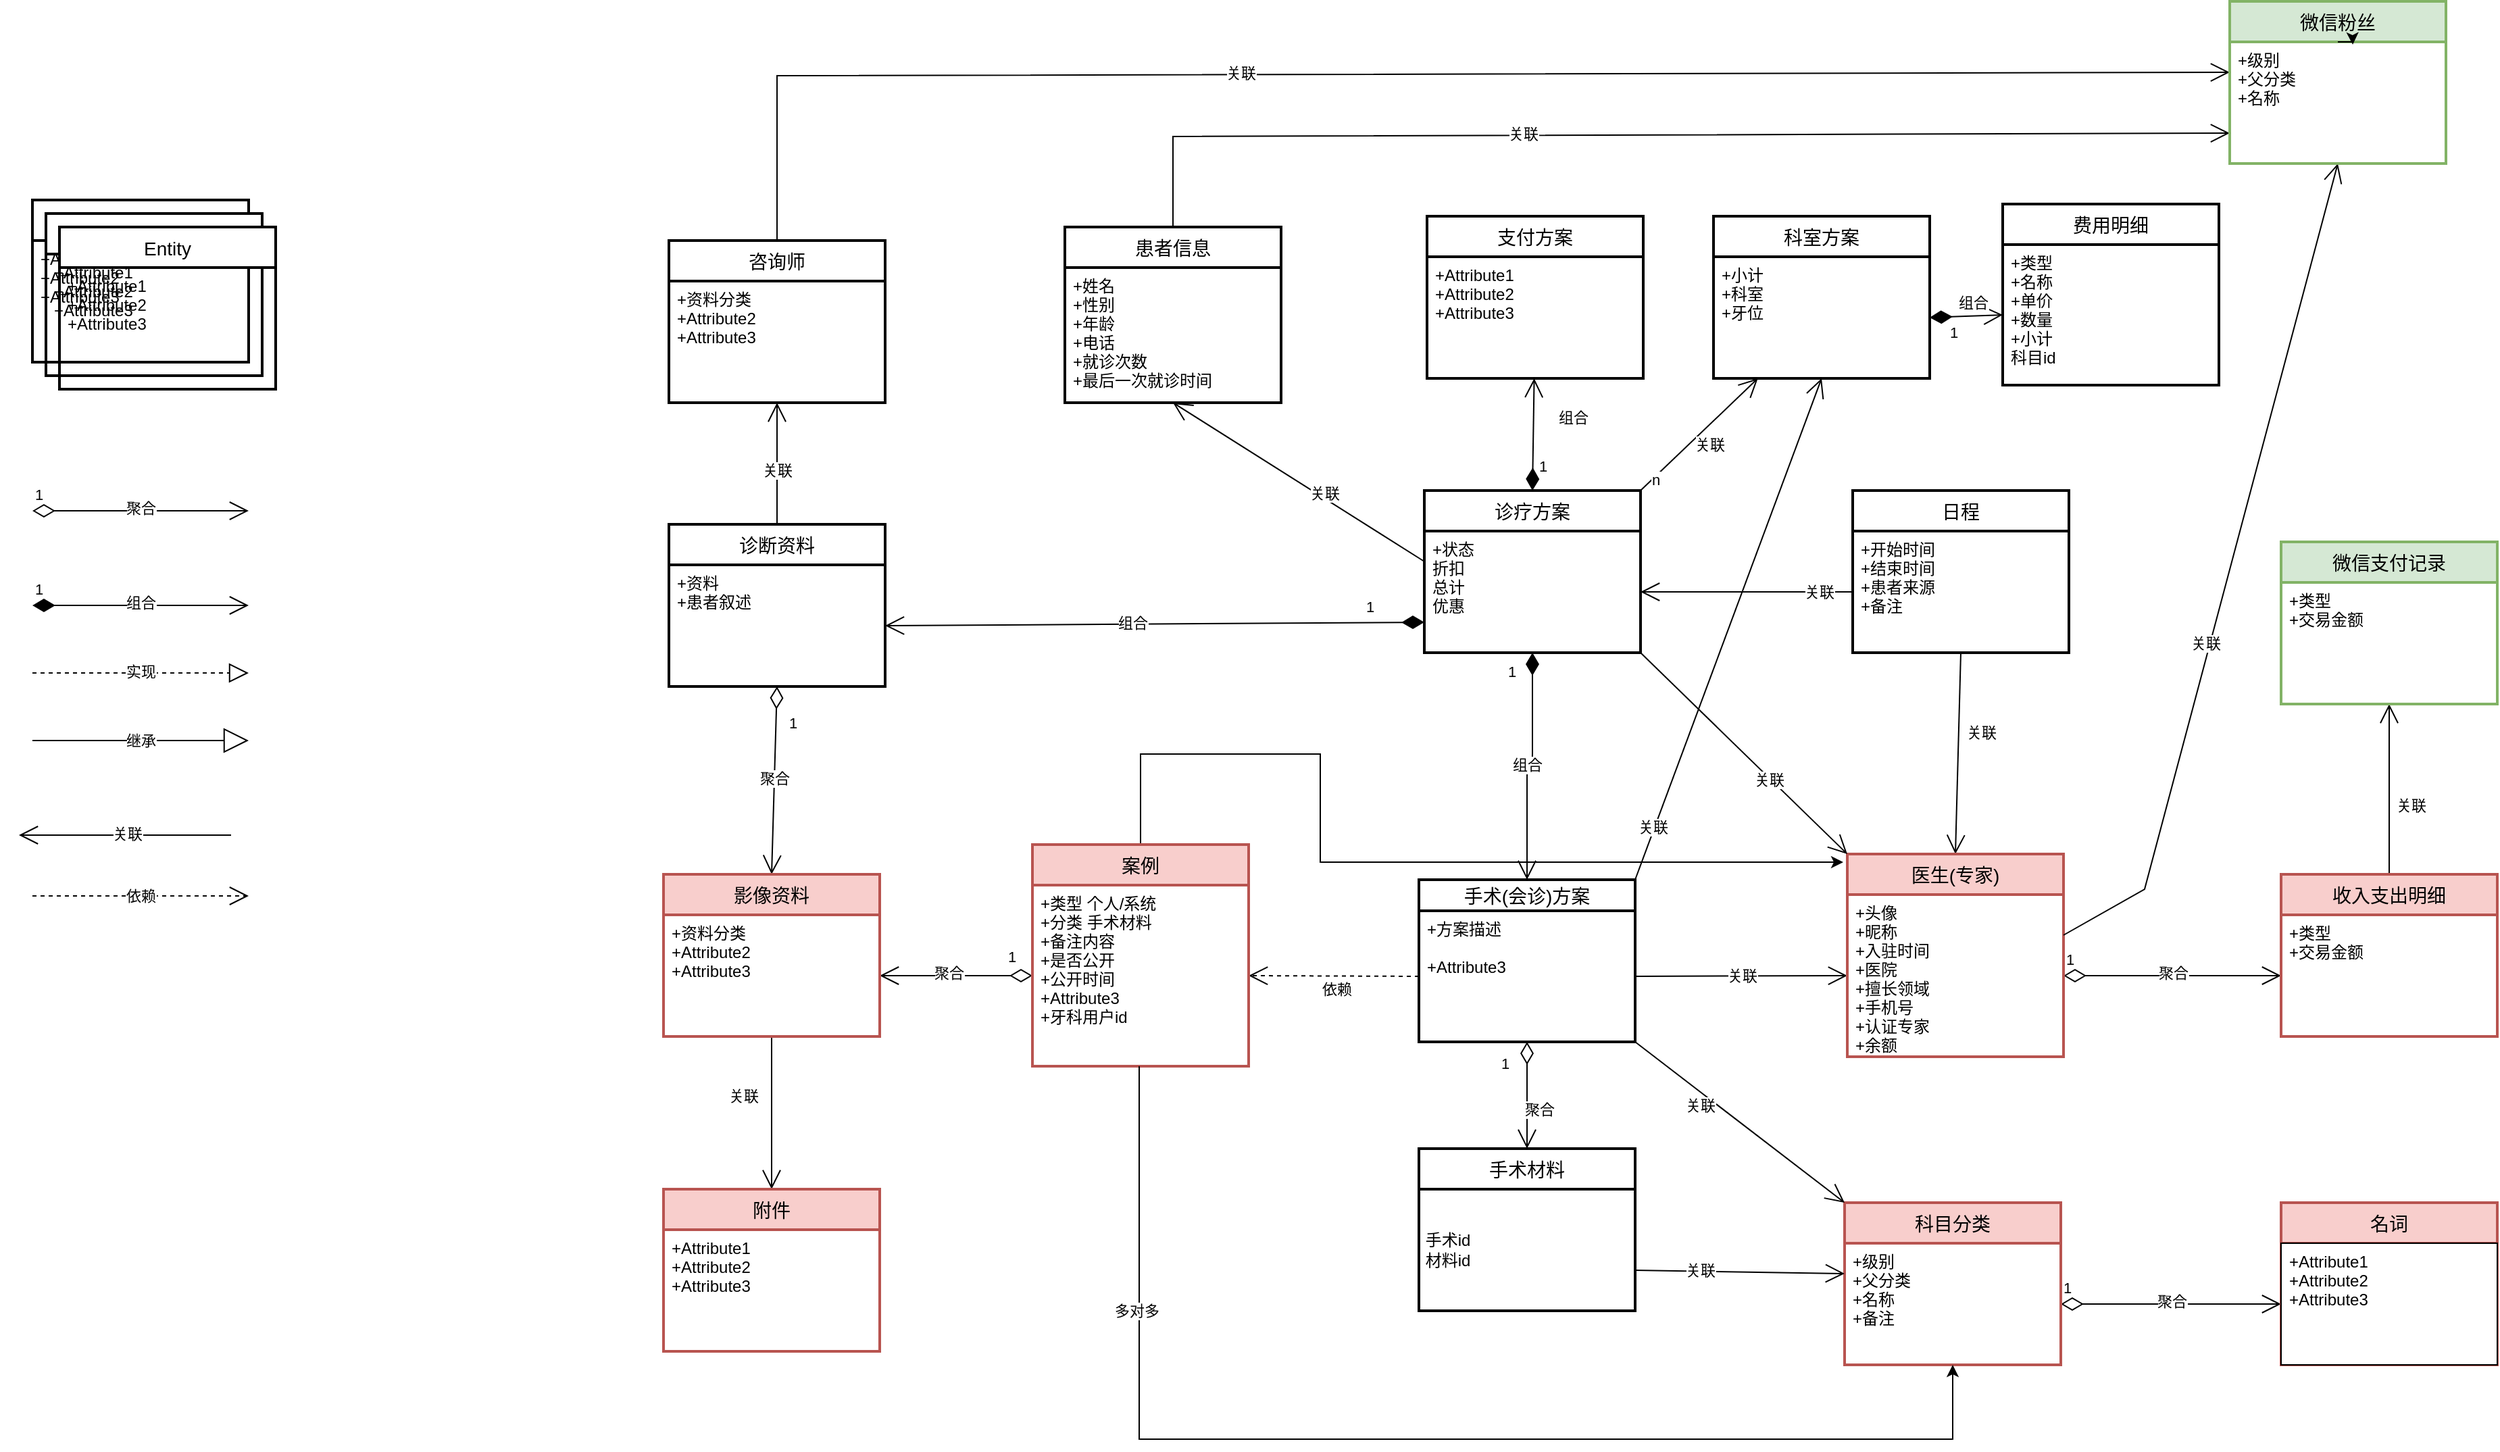 <mxfile version="14.0.3" type="github">
  <diagram id="3bogWYtIj_0FeeoEEC-V" name="第 1 页">
    <mxGraphModel dx="1381" dy="926" grid="0" gridSize="10" guides="1" tooltips="1" connect="1" arrows="1" fold="1" page="0" pageScale="1" pageWidth="827" pageHeight="1169" math="0" shadow="0">
      <root>
        <mxCell id="0" />
        <mxCell id="1" parent="0" />
        <mxCell id="5rDcIRv__oPbMBqTp8LO-1" value="Entity" style="swimlane;childLayout=stackLayout;horizontal=1;startSize=30;horizontalStack=0;rounded=0;fontSize=14;fontStyle=0;strokeWidth=2;resizeParent=0;resizeLast=1;shadow=0;dashed=0;align=center;" parent="1" vertex="1">
          <mxGeometry x="-320" y="70" width="160" height="120" as="geometry" />
        </mxCell>
        <mxCell id="5rDcIRv__oPbMBqTp8LO-2" value="+Attribute1&#xa;+Attribute2&#xa;+Attribute3" style="align=left;strokeColor=none;fillColor=none;spacingLeft=4;fontSize=12;verticalAlign=top;resizable=0;rotatable=0;part=1;" parent="5rDcIRv__oPbMBqTp8LO-1" vertex="1">
          <mxGeometry y="30" width="160" height="90" as="geometry" />
        </mxCell>
        <mxCell id="5rDcIRv__oPbMBqTp8LO-3" value="Entity" style="swimlane;childLayout=stackLayout;horizontal=1;startSize=30;horizontalStack=0;rounded=0;fontSize=14;fontStyle=0;strokeWidth=2;resizeParent=0;resizeLast=1;shadow=0;dashed=0;align=center;" parent="1" vertex="1">
          <mxGeometry x="-310" y="80" width="160" height="120" as="geometry" />
        </mxCell>
        <mxCell id="5rDcIRv__oPbMBqTp8LO-4" value="+Attribute1&#xa;+Attribute2&#xa;+Attribute3" style="align=left;strokeColor=none;fillColor=none;spacingLeft=4;fontSize=12;verticalAlign=top;resizable=0;rotatable=0;part=1;" parent="5rDcIRv__oPbMBqTp8LO-3" vertex="1">
          <mxGeometry y="30" width="160" height="90" as="geometry" />
        </mxCell>
        <mxCell id="5rDcIRv__oPbMBqTp8LO-5" value="Entity" style="swimlane;childLayout=stackLayout;horizontal=1;startSize=30;horizontalStack=0;rounded=0;fontSize=14;fontStyle=0;strokeWidth=2;resizeParent=0;resizeLast=1;shadow=0;dashed=0;align=center;" parent="1" vertex="1">
          <mxGeometry x="-300" y="90" width="160" height="120" as="geometry" />
        </mxCell>
        <mxCell id="5rDcIRv__oPbMBqTp8LO-6" value="+Attribute1&#xa;+Attribute2&#xa;+Attribute3" style="align=left;strokeColor=none;fillColor=none;spacingLeft=4;fontSize=12;verticalAlign=top;resizable=0;rotatable=0;part=1;" parent="5rDcIRv__oPbMBqTp8LO-5" vertex="1">
          <mxGeometry y="30" width="160" height="90" as="geometry" />
        </mxCell>
        <mxCell id="5rDcIRv__oPbMBqTp8LO-11" value="1" style="endArrow=open;html=1;endSize=12;startArrow=diamondThin;startSize=14;startFill=0;align=left;verticalAlign=bottom;" parent="1" edge="1">
          <mxGeometry x="-1" y="3" relative="1" as="geometry">
            <mxPoint x="-320" y="300" as="sourcePoint" />
            <mxPoint x="-160" y="300" as="targetPoint" />
          </mxGeometry>
        </mxCell>
        <mxCell id="5rDcIRv__oPbMBqTp8LO-18" value="聚合" style="edgeLabel;html=1;align=center;verticalAlign=middle;resizable=0;points=[];" parent="5rDcIRv__oPbMBqTp8LO-11" vertex="1" connectable="0">
          <mxGeometry x="0.275" y="-1" relative="1" as="geometry">
            <mxPoint x="-22" y="-3" as="offset" />
          </mxGeometry>
        </mxCell>
        <mxCell id="5rDcIRv__oPbMBqTp8LO-13" value="1" style="endArrow=open;html=1;endSize=12;startArrow=diamondThin;startSize=14;startFill=1;align=left;verticalAlign=bottom;" parent="1" edge="1">
          <mxGeometry x="-1" y="3" relative="1" as="geometry">
            <mxPoint x="-320" y="370" as="sourcePoint" />
            <mxPoint x="-160" y="370" as="targetPoint" />
          </mxGeometry>
        </mxCell>
        <mxCell id="5rDcIRv__oPbMBqTp8LO-19" value="组合" style="edgeLabel;html=1;align=center;verticalAlign=middle;resizable=0;points=[];" parent="5rDcIRv__oPbMBqTp8LO-13" vertex="1" connectable="0">
          <mxGeometry x="0.237" y="2" relative="1" as="geometry">
            <mxPoint x="-19" as="offset" />
          </mxGeometry>
        </mxCell>
        <mxCell id="5rDcIRv__oPbMBqTp8LO-14" value="" style="endArrow=block;dashed=1;endFill=0;endSize=12;html=1;" parent="1" edge="1">
          <mxGeometry width="160" relative="1" as="geometry">
            <mxPoint x="-320" y="420" as="sourcePoint" />
            <mxPoint x="-160" y="420" as="targetPoint" />
            <Array as="points">
              <mxPoint x="-240" y="420" />
            </Array>
          </mxGeometry>
        </mxCell>
        <mxCell id="5rDcIRv__oPbMBqTp8LO-20" value="实现" style="edgeLabel;html=1;align=center;verticalAlign=middle;resizable=0;points=[];" parent="5rDcIRv__oPbMBqTp8LO-14" vertex="1" connectable="0">
          <mxGeometry x="0.212" y="1" relative="1" as="geometry">
            <mxPoint x="-17" as="offset" />
          </mxGeometry>
        </mxCell>
        <mxCell id="5rDcIRv__oPbMBqTp8LO-15" value="继承" style="endArrow=block;endSize=16;endFill=0;html=1;" parent="1" edge="1">
          <mxGeometry width="160" relative="1" as="geometry">
            <mxPoint x="-320" y="470" as="sourcePoint" />
            <mxPoint x="-160" y="470" as="targetPoint" />
          </mxGeometry>
        </mxCell>
        <mxCell id="5rDcIRv__oPbMBqTp8LO-16" value="" style="endArrow=open;endFill=1;endSize=12;html=1;exitX=0;exitY=0.5;exitDx=0;exitDy=0;entryX=1;entryY=0.5;entryDx=0;entryDy=0;" parent="1" source="5rDcIRv__oPbMBqTp8LO-47" target="5rDcIRv__oPbMBqTp8LO-10" edge="1">
          <mxGeometry width="160" relative="1" as="geometry">
            <mxPoint x="-120" y="555" as="sourcePoint" />
            <mxPoint x="40" y="555" as="targetPoint" />
          </mxGeometry>
        </mxCell>
        <mxCell id="5rDcIRv__oPbMBqTp8LO-21" value="关联" style="edgeLabel;html=1;align=center;verticalAlign=middle;resizable=0;points=[];" parent="5rDcIRv__oPbMBqTp8LO-16" vertex="1" connectable="0">
          <mxGeometry x="-0.2" relative="1" as="geometry">
            <mxPoint x="38" as="offset" />
          </mxGeometry>
        </mxCell>
        <mxCell id="5rDcIRv__oPbMBqTp8LO-17" value="" style="endArrow=open;endFill=1;endSize=12;html=1;dashed=1;" parent="1" edge="1">
          <mxGeometry width="160" relative="1" as="geometry">
            <mxPoint x="-320" y="585" as="sourcePoint" />
            <mxPoint x="-160" y="585" as="targetPoint" />
          </mxGeometry>
        </mxCell>
        <mxCell id="5rDcIRv__oPbMBqTp8LO-22" value="依赖" style="edgeLabel;html=1;align=center;verticalAlign=middle;resizable=0;points=[];" parent="5rDcIRv__oPbMBqTp8LO-17" vertex="1" connectable="0">
          <mxGeometry x="-0.338" y="-2" relative="1" as="geometry">
            <mxPoint x="27" y="-2" as="offset" />
          </mxGeometry>
        </mxCell>
        <mxCell id="5rDcIRv__oPbMBqTp8LO-28" value="" style="endArrow=open;endFill=1;endSize=12;html=1;entryX=0.5;entryY=1;entryDx=0;entryDy=0;exitX=0;exitY=0.25;exitDx=0;exitDy=0;movable=1;resizable=1;rotatable=1;deletable=1;editable=1;connectable=1;" parent="1" source="5rDcIRv__oPbMBqTp8LO-10" target="5rDcIRv__oPbMBqTp8LO-24" edge="1">
          <mxGeometry width="160" relative="1" as="geometry">
            <mxPoint x="20" y="555" as="sourcePoint" />
            <mxPoint x="180" y="555" as="targetPoint" />
          </mxGeometry>
        </mxCell>
        <mxCell id="5rDcIRv__oPbMBqTp8LO-29" value="关联" style="edgeLabel;html=1;align=center;verticalAlign=middle;resizable=0;points=[];" parent="5rDcIRv__oPbMBqTp8LO-28" vertex="1" connectable="0">
          <mxGeometry x="-0.2" relative="1" as="geometry">
            <mxPoint y="-4" as="offset" />
          </mxGeometry>
        </mxCell>
        <mxCell id="5rDcIRv__oPbMBqTp8LO-34" value="1" style="endArrow=open;html=1;endSize=12;startArrow=diamondThin;startSize=14;startFill=0;align=left;verticalAlign=bottom;exitX=1;exitY=0.5;exitDx=0;exitDy=0;" parent="1" source="5rDcIRv__oPbMBqTp8LO-31" target="5rDcIRv__oPbMBqTp8LO-33" edge="1">
          <mxGeometry x="-1" y="3" relative="1" as="geometry">
            <mxPoint x="611" y="552" as="sourcePoint" />
            <mxPoint x="771" y="552" as="targetPoint" />
          </mxGeometry>
        </mxCell>
        <mxCell id="5rDcIRv__oPbMBqTp8LO-35" value="聚合" style="edgeLabel;html=1;align=center;verticalAlign=middle;resizable=0;points=[];" parent="5rDcIRv__oPbMBqTp8LO-34" vertex="1" connectable="0">
          <mxGeometry x="0.275" y="-1" relative="1" as="geometry">
            <mxPoint x="-22" y="-3" as="offset" />
          </mxGeometry>
        </mxCell>
        <mxCell id="5rDcIRv__oPbMBqTp8LO-38" value="1" style="endArrow=open;html=1;endSize=12;startArrow=diamondThin;startSize=14;startFill=1;edgeStyle=orthogonalEdgeStyle;align=left;verticalAlign=bottom;exitX=0.5;exitY=1;exitDx=0;exitDy=0;entryX=0.5;entryY=0;entryDx=0;entryDy=0;movable=1;resizable=1;rotatable=1;deletable=1;editable=1;connectable=1;" parent="1" source="5rDcIRv__oPbMBqTp8LO-10" target="5rDcIRv__oPbMBqTp8LO-40" edge="1">
          <mxGeometry x="-0.733" y="-20" relative="1" as="geometry">
            <mxPoint x="20" y="395" as="sourcePoint" />
            <mxPoint x="790" y="555" as="targetPoint" />
            <mxPoint as="offset" />
          </mxGeometry>
        </mxCell>
        <mxCell id="5rDcIRv__oPbMBqTp8LO-39" value="组合" style="edgeLabel;html=1;align=center;verticalAlign=middle;resizable=0;points=[];" parent="5rDcIRv__oPbMBqTp8LO-38" vertex="1" connectable="0">
          <mxGeometry x="0.237" y="2" relative="1" as="geometry">
            <mxPoint x="-2" y="-20" as="offset" />
          </mxGeometry>
        </mxCell>
        <mxCell id="5rDcIRv__oPbMBqTp8LO-56" value="" style="endArrow=open;endFill=1;endSize=12;html=1;exitX=0;exitY=0.5;exitDx=0;exitDy=0;entryX=1;entryY=0.5;entryDx=0;entryDy=0;" parent="1" edge="1">
          <mxGeometry width="160" relative="1" as="geometry">
            <mxPoint x="-173" y="540" as="sourcePoint" />
            <mxPoint x="-330" y="540" as="targetPoint" />
          </mxGeometry>
        </mxCell>
        <mxCell id="5rDcIRv__oPbMBqTp8LO-57" value="关联" style="edgeLabel;html=1;align=center;verticalAlign=middle;resizable=0;points=[];" parent="5rDcIRv__oPbMBqTp8LO-56" vertex="1" connectable="0">
          <mxGeometry x="-0.2" relative="1" as="geometry">
            <mxPoint x="-14" y="-1" as="offset" />
          </mxGeometry>
        </mxCell>
        <mxCell id="5rDcIRv__oPbMBqTp8LO-58" value="" style="endArrow=open;endFill=1;endSize=12;html=1;exitX=1;exitY=0.5;exitDx=0;exitDy=0;entryX=0;entryY=0.5;entryDx=0;entryDy=0;" parent="1" source="5rDcIRv__oPbMBqTp8LO-41" target="5rDcIRv__oPbMBqTp8LO-55" edge="1">
          <mxGeometry width="160" relative="1" as="geometry">
            <mxPoint x="33" y="609" as="sourcePoint" />
            <mxPoint x="-124" y="609" as="targetPoint" />
          </mxGeometry>
        </mxCell>
        <mxCell id="5rDcIRv__oPbMBqTp8LO-59" value="关联" style="edgeLabel;html=1;align=center;verticalAlign=middle;resizable=0;points=[];" parent="5rDcIRv__oPbMBqTp8LO-58" vertex="1" connectable="0">
          <mxGeometry x="-0.2" relative="1" as="geometry">
            <mxPoint x="16" y="-1" as="offset" />
          </mxGeometry>
        </mxCell>
        <mxCell id="5rDcIRv__oPbMBqTp8LO-60" value="" style="endArrow=open;endFill=1;endSize=12;html=1;exitX=0.5;exitY=1;exitDx=0;exitDy=0;entryX=0.5;entryY=0;entryDx=0;entryDy=0;" parent="1" source="5rDcIRv__oPbMBqTp8LO-47" target="5rDcIRv__oPbMBqTp8LO-54" edge="1">
          <mxGeometry width="160" relative="1" as="geometry">
            <mxPoint x="880" y="620" as="sourcePoint" />
            <mxPoint x="1037" y="620" as="targetPoint" />
          </mxGeometry>
        </mxCell>
        <mxCell id="5rDcIRv__oPbMBqTp8LO-61" value="关联" style="edgeLabel;html=1;align=center;verticalAlign=middle;resizable=0;points=[];" parent="5rDcIRv__oPbMBqTp8LO-60" vertex="1" connectable="0">
          <mxGeometry x="-0.2" relative="1" as="geometry">
            <mxPoint x="16" y="-1" as="offset" />
          </mxGeometry>
        </mxCell>
        <mxCell id="5rDcIRv__oPbMBqTp8LO-62" value="" style="endArrow=open;endFill=1;endSize=12;html=1;dashed=1;exitX=0;exitY=0.5;exitDx=0;exitDy=0;entryX=1;entryY=0.5;entryDx=0;entryDy=0;" parent="1" source="5rDcIRv__oPbMBqTp8LO-41" target="5rDcIRv__oPbMBqTp8LO-65" edge="1">
          <mxGeometry width="160" relative="1" as="geometry">
            <mxPoint x="306" y="839" as="sourcePoint" />
            <mxPoint x="466" y="839" as="targetPoint" />
          </mxGeometry>
        </mxCell>
        <mxCell id="5rDcIRv__oPbMBqTp8LO-63" value="依赖" style="edgeLabel;html=1;align=center;verticalAlign=middle;resizable=0;points=[];" parent="5rDcIRv__oPbMBqTp8LO-62" vertex="1" connectable="0">
          <mxGeometry x="-0.338" y="-2" relative="1" as="geometry">
            <mxPoint x="-19.27" y="11.87" as="offset" />
          </mxGeometry>
        </mxCell>
        <mxCell id="5rDcIRv__oPbMBqTp8LO-69" value="" style="endArrow=open;endFill=1;endSize=12;html=1;exitX=1;exitY=0;exitDx=0;exitDy=0;" parent="1" source="5rDcIRv__oPbMBqTp8LO-9" target="5rDcIRv__oPbMBqTp8LO-67" edge="1">
          <mxGeometry width="160" relative="1" as="geometry">
            <mxPoint x="856" y="289" as="sourcePoint" />
            <mxPoint x="891" y="210" as="targetPoint" />
          </mxGeometry>
        </mxCell>
        <mxCell id="5rDcIRv__oPbMBqTp8LO-70" value="关联" style="edgeLabel;html=1;align=center;verticalAlign=middle;resizable=0;points=[];" parent="5rDcIRv__oPbMBqTp8LO-69" vertex="1" connectable="0">
          <mxGeometry x="-0.2" relative="1" as="geometry">
            <mxPoint x="16" y="-1" as="offset" />
          </mxGeometry>
        </mxCell>
        <mxCell id="IDaLnqchOLLtPvIrhQgx-4" value="n" style="edgeLabel;html=1;align=center;verticalAlign=middle;resizable=0;points=[];" parent="5rDcIRv__oPbMBqTp8LO-69" vertex="1" connectable="0">
          <mxGeometry x="-0.776" y="-2" relative="1" as="geometry">
            <mxPoint as="offset" />
          </mxGeometry>
        </mxCell>
        <mxCell id="5rDcIRv__oPbMBqTp8LO-74" value="1" style="endArrow=open;html=1;endSize=12;startArrow=diamondThin;startSize=14;startFill=1;align=left;verticalAlign=bottom;entryX=0;entryY=0.5;entryDx=0;entryDy=0;movable=1;resizable=1;rotatable=1;deletable=1;editable=1;connectable=1;exitX=1;exitY=0.5;exitDx=0;exitDy=0;" parent="1" source="5rDcIRv__oPbMBqTp8LO-67" target="5rDcIRv__oPbMBqTp8LO-73" edge="1">
          <mxGeometry x="-0.538" y="-20" relative="1" as="geometry">
            <mxPoint x="1613" y="179" as="sourcePoint" />
            <mxPoint x="1233" y="-151" as="targetPoint" />
            <mxPoint as="offset" />
          </mxGeometry>
        </mxCell>
        <mxCell id="5rDcIRv__oPbMBqTp8LO-75" value="组合" style="edgeLabel;html=1;align=center;verticalAlign=middle;resizable=0;points=[];" parent="5rDcIRv__oPbMBqTp8LO-74" vertex="1" connectable="0">
          <mxGeometry x="0.237" y="2" relative="1" as="geometry">
            <mxPoint x="-2" y="-8" as="offset" />
          </mxGeometry>
        </mxCell>
        <mxCell id="5rDcIRv__oPbMBqTp8LO-77" value="1" style="endArrow=open;html=1;endSize=12;startArrow=diamondThin;startSize=14;startFill=1;align=left;verticalAlign=bottom;exitX=0.5;exitY=0;exitDx=0;exitDy=0;" parent="1" source="5rDcIRv__oPbMBqTp8LO-9" target="5rDcIRv__oPbMBqTp8LO-80" edge="1">
          <mxGeometry x="-0.778" y="-3" relative="1" as="geometry">
            <mxPoint x="-110" y="405" as="sourcePoint" />
            <mxPoint x="530" y="338" as="targetPoint" />
            <mxPoint as="offset" />
          </mxGeometry>
        </mxCell>
        <mxCell id="5rDcIRv__oPbMBqTp8LO-78" value="组合" style="edgeLabel;html=1;align=center;verticalAlign=middle;resizable=0;points=[];" parent="5rDcIRv__oPbMBqTp8LO-77" vertex="1" connectable="0">
          <mxGeometry x="0.237" y="2" relative="1" as="geometry">
            <mxPoint x="30.99" y="-2.81" as="offset" />
          </mxGeometry>
        </mxCell>
        <mxCell id="5rDcIRv__oPbMBqTp8LO-85" value="1" style="endArrow=open;html=1;endSize=12;startArrow=diamondThin;startSize=14;startFill=0;align=left;verticalAlign=bottom;exitX=0;exitY=0.5;exitDx=0;exitDy=0;entryX=1;entryY=0.5;entryDx=0;entryDy=0;" parent="1" source="5rDcIRv__oPbMBqTp8LO-65" target="5rDcIRv__oPbMBqTp8LO-84" edge="1">
          <mxGeometry x="-0.636" y="-5" relative="1" as="geometry">
            <mxPoint x="-114" y="369" as="sourcePoint" />
            <mxPoint x="46" y="369" as="targetPoint" />
            <mxPoint as="offset" />
          </mxGeometry>
        </mxCell>
        <mxCell id="5rDcIRv__oPbMBqTp8LO-86" value="聚合" style="edgeLabel;html=1;align=center;verticalAlign=middle;resizable=0;points=[];" parent="5rDcIRv__oPbMBqTp8LO-85" vertex="1" connectable="0">
          <mxGeometry x="0.275" y="-1" relative="1" as="geometry">
            <mxPoint x="10" y="-1" as="offset" />
          </mxGeometry>
        </mxCell>
        <mxCell id="5rDcIRv__oPbMBqTp8LO-89" value="" style="endArrow=open;endFill=1;endSize=12;html=1;exitX=0.5;exitY=1;exitDx=0;exitDy=0;entryX=0.5;entryY=0;entryDx=0;entryDy=0;" parent="1" source="5rDcIRv__oPbMBqTp8LO-84" target="5rDcIRv__oPbMBqTp8LO-87" edge="1">
          <mxGeometry width="160" relative="1" as="geometry">
            <mxPoint x="24" y="400" as="sourcePoint" />
            <mxPoint x="-133" y="400" as="targetPoint" />
          </mxGeometry>
        </mxCell>
        <mxCell id="5rDcIRv__oPbMBqTp8LO-90" value="关联" style="edgeLabel;html=1;align=center;verticalAlign=middle;resizable=0;points=[];" parent="5rDcIRv__oPbMBqTp8LO-89" vertex="1" connectable="0">
          <mxGeometry x="-0.2" relative="1" as="geometry">
            <mxPoint x="-21" y="-1" as="offset" />
          </mxGeometry>
        </mxCell>
        <mxCell id="5rDcIRv__oPbMBqTp8LO-91" value="1" style="endArrow=open;html=1;endSize=12;startArrow=diamondThin;startSize=14;startFill=1;align=left;verticalAlign=bottom;exitX=0;exitY=0.75;exitDx=0;exitDy=0;entryX=1;entryY=0.5;entryDx=0;entryDy=0;" parent="1" source="5rDcIRv__oPbMBqTp8LO-10" target="5rDcIRv__oPbMBqTp8LO-94" edge="1">
          <mxGeometry x="-0.778" y="-3" relative="1" as="geometry">
            <mxPoint x="720" y="347.5" as="sourcePoint" />
            <mxPoint x="420" y="385" as="targetPoint" />
            <mxPoint as="offset" />
          </mxGeometry>
        </mxCell>
        <mxCell id="5rDcIRv__oPbMBqTp8LO-92" value="组合" style="edgeLabel;html=1;align=center;verticalAlign=middle;resizable=0;points=[];" parent="5rDcIRv__oPbMBqTp8LO-91" vertex="1" connectable="0">
          <mxGeometry x="0.237" y="2" relative="1" as="geometry">
            <mxPoint x="30.99" y="-2.81" as="offset" />
          </mxGeometry>
        </mxCell>
        <mxCell id="5rDcIRv__oPbMBqTp8LO-96" value="1" style="endArrow=open;html=1;endSize=12;startArrow=diamondThin;startSize=14;startFill=0;align=left;verticalAlign=bottom;exitX=0.5;exitY=1;exitDx=0;exitDy=0;entryX=0.5;entryY=0;entryDx=0;entryDy=0;" parent="1" source="5rDcIRv__oPbMBqTp8LO-94" target="5rDcIRv__oPbMBqTp8LO-83" edge="1">
          <mxGeometry x="-0.491" y="8" relative="1" as="geometry">
            <mxPoint x="431" y="621" as="sourcePoint" />
            <mxPoint x="321" y="621" as="targetPoint" />
            <mxPoint as="offset" />
          </mxGeometry>
        </mxCell>
        <mxCell id="5rDcIRv__oPbMBqTp8LO-97" value="聚合" style="edgeLabel;html=1;align=center;verticalAlign=middle;resizable=0;points=[];" parent="5rDcIRv__oPbMBqTp8LO-96" vertex="1" connectable="0">
          <mxGeometry x="0.275" y="-1" relative="1" as="geometry">
            <mxPoint x="1" y="-21" as="offset" />
          </mxGeometry>
        </mxCell>
        <mxCell id="5rDcIRv__oPbMBqTp8LO-100" value="" style="endArrow=open;endFill=1;endSize=12;html=1;entryX=0.5;entryY=1;entryDx=0;entryDy=0;exitX=0.5;exitY=0;exitDx=0;exitDy=0;movable=1;resizable=1;rotatable=1;deletable=1;editable=1;connectable=1;" parent="1" source="5rDcIRv__oPbMBqTp8LO-93" target="5rDcIRv__oPbMBqTp8LO-99" edge="1">
          <mxGeometry width="160" relative="1" as="geometry">
            <mxPoint x="711" y="245" as="sourcePoint" />
            <mxPoint x="521" y="85" as="targetPoint" />
          </mxGeometry>
        </mxCell>
        <mxCell id="5rDcIRv__oPbMBqTp8LO-101" value="关联" style="edgeLabel;html=1;align=center;verticalAlign=middle;resizable=0;points=[];" parent="5rDcIRv__oPbMBqTp8LO-100" vertex="1" connectable="0">
          <mxGeometry x="-0.2" relative="1" as="geometry">
            <mxPoint y="-4" as="offset" />
          </mxGeometry>
        </mxCell>
        <mxCell id="5rDcIRv__oPbMBqTp8LO-104" value="1" style="endArrow=open;html=1;endSize=12;startArrow=diamondThin;startSize=14;startFill=0;align=left;verticalAlign=bottom;exitX=1;exitY=0.5;exitDx=0;exitDy=0;entryX=0;entryY=0.5;entryDx=0;entryDy=0;" parent="1" source="5rDcIRv__oPbMBqTp8LO-55" target="5rDcIRv__oPbMBqTp8LO-103" edge="1">
          <mxGeometry x="-1" y="3" relative="1" as="geometry">
            <mxPoint x="1216" y="214" as="sourcePoint" />
            <mxPoint x="1356" y="214" as="targetPoint" />
          </mxGeometry>
        </mxCell>
        <mxCell id="5rDcIRv__oPbMBqTp8LO-105" value="聚合" style="edgeLabel;html=1;align=center;verticalAlign=middle;resizable=0;points=[];" parent="5rDcIRv__oPbMBqTp8LO-104" vertex="1" connectable="0">
          <mxGeometry x="0.275" y="-1" relative="1" as="geometry">
            <mxPoint x="-22" y="-3" as="offset" />
          </mxGeometry>
        </mxCell>
        <mxCell id="5rDcIRv__oPbMBqTp8LO-106" value="" style="endArrow=open;endFill=1;endSize=12;html=1;exitX=0.5;exitY=0;exitDx=0;exitDy=0;entryX=0.5;entryY=1;entryDx=0;entryDy=0;" parent="1" source="5rDcIRv__oPbMBqTp8LO-102" target="5rDcIRv__oPbMBqTp8LO-109" edge="1">
          <mxGeometry width="160" relative="1" as="geometry">
            <mxPoint x="880" y="620" as="sourcePoint" />
            <mxPoint x="1390" y="765" as="targetPoint" />
          </mxGeometry>
        </mxCell>
        <mxCell id="5rDcIRv__oPbMBqTp8LO-107" value="关联" style="edgeLabel;html=1;align=center;verticalAlign=middle;resizable=0;points=[];" parent="5rDcIRv__oPbMBqTp8LO-106" vertex="1" connectable="0">
          <mxGeometry x="-0.2" relative="1" as="geometry">
            <mxPoint x="16" y="-1" as="offset" />
          </mxGeometry>
        </mxCell>
        <mxCell id="5rDcIRv__oPbMBqTp8LO-9" value="诊疗方案" style="swimlane;childLayout=stackLayout;horizontal=1;startSize=30;horizontalStack=0;rounded=0;fontSize=14;fontStyle=0;strokeWidth=2;resizeParent=0;resizeLast=1;shadow=0;dashed=0;align=center;movable=1;resizable=1;rotatable=1;deletable=1;editable=1;connectable=1;" parent="1" vertex="1">
          <mxGeometry x="710" y="285" width="160" height="120" as="geometry" />
        </mxCell>
        <mxCell id="5rDcIRv__oPbMBqTp8LO-10" value="+状态&#xa;折扣&#xa;总计&#xa;优惠" style="align=left;strokeColor=none;fillColor=none;spacingLeft=4;fontSize=12;verticalAlign=top;resizable=0;rotatable=0;part=1;" parent="5rDcIRv__oPbMBqTp8LO-9" vertex="1">
          <mxGeometry y="30" width="160" height="90" as="geometry" />
        </mxCell>
        <mxCell id="5rDcIRv__oPbMBqTp8LO-40" value="手术(会诊)方案" style="swimlane;childLayout=stackLayout;horizontal=1;startSize=23;horizontalStack=0;rounded=0;fontSize=14;fontStyle=0;strokeWidth=2;resizeParent=0;resizeLast=1;shadow=0;dashed=0;align=center;movable=1;resizable=1;rotatable=1;deletable=1;editable=1;connectable=1;" parent="1" vertex="1">
          <mxGeometry x="706" y="573" width="160" height="120" as="geometry" />
        </mxCell>
        <mxCell id="5rDcIRv__oPbMBqTp8LO-41" value="+方案描述&#xa;&#xa;+Attribute3" style="align=left;strokeColor=none;fillColor=none;spacingLeft=4;fontSize=12;verticalAlign=top;resizable=0;rotatable=0;part=1;" parent="5rDcIRv__oPbMBqTp8LO-40" vertex="1">
          <mxGeometry y="23" width="160" height="97" as="geometry" />
        </mxCell>
        <mxCell id="5rDcIRv__oPbMBqTp8LO-46" value="日程" style="swimlane;childLayout=stackLayout;horizontal=1;startSize=30;horizontalStack=0;rounded=0;fontSize=14;fontStyle=0;strokeWidth=2;resizeParent=0;resizeLast=1;shadow=0;dashed=0;align=center;" parent="1" vertex="1">
          <mxGeometry x="1027" y="285" width="160" height="120" as="geometry" />
        </mxCell>
        <mxCell id="5rDcIRv__oPbMBqTp8LO-47" value="+开始时间&#xa;+结束时间&#xa;+患者来源&#xa;+备注" style="align=left;strokeColor=none;fillColor=none;spacingLeft=4;fontSize=12;verticalAlign=top;resizable=0;rotatable=0;part=1;" parent="5rDcIRv__oPbMBqTp8LO-46" vertex="1">
          <mxGeometry y="30" width="160" height="90" as="geometry" />
        </mxCell>
        <mxCell id="5rDcIRv__oPbMBqTp8LO-54" value="医生(专家)" style="swimlane;childLayout=stackLayout;horizontal=1;startSize=30;horizontalStack=0;rounded=0;fontSize=14;fontStyle=0;strokeWidth=2;resizeParent=0;resizeLast=1;shadow=0;dashed=0;align=center;fillColor=#f8cecc;strokeColor=#b85450;" parent="1" vertex="1">
          <mxGeometry x="1023" y="554" width="160" height="150" as="geometry" />
        </mxCell>
        <mxCell id="5rDcIRv__oPbMBqTp8LO-55" value="+头像&#xa;+昵称&#xa;+入驻时间&#xa;+医院&#xa;+擅长领域&#xa;+手机号&#xa;+认证专家&#xa;+余额" style="align=left;strokeColor=none;fillColor=none;spacingLeft=4;fontSize=12;verticalAlign=top;resizable=0;rotatable=0;part=1;" parent="5rDcIRv__oPbMBqTp8LO-54" vertex="1">
          <mxGeometry y="30" width="160" height="120" as="geometry" />
        </mxCell>
        <mxCell id="5rDcIRv__oPbMBqTp8LO-66" value="科室方案" style="swimlane;childLayout=stackLayout;horizontal=1;startSize=30;horizontalStack=0;rounded=0;fontSize=14;fontStyle=0;strokeWidth=2;resizeParent=0;resizeLast=1;shadow=0;dashed=0;align=center;movable=1;resizable=1;rotatable=1;deletable=1;editable=1;connectable=1;" parent="1" vertex="1">
          <mxGeometry x="924" y="82" width="160" height="120" as="geometry" />
        </mxCell>
        <mxCell id="5rDcIRv__oPbMBqTp8LO-67" value="+小计&#xa;+科室&#xa;+牙位" style="align=left;strokeColor=none;fillColor=none;spacingLeft=4;fontSize=12;verticalAlign=top;resizable=0;rotatable=0;part=1;" parent="5rDcIRv__oPbMBqTp8LO-66" vertex="1">
          <mxGeometry y="30" width="160" height="90" as="geometry" />
        </mxCell>
        <mxCell id="5rDcIRv__oPbMBqTp8LO-83" value="影像资料" style="swimlane;childLayout=stackLayout;horizontal=1;startSize=30;horizontalStack=0;rounded=0;fontSize=14;fontStyle=0;strokeWidth=2;resizeParent=0;resizeLast=1;shadow=0;dashed=0;align=center;movable=1;resizable=1;rotatable=1;deletable=1;editable=1;connectable=1;fillColor=#f8cecc;strokeColor=#b85450;" parent="1" vertex="1">
          <mxGeometry x="147" y="569" width="160" height="120" as="geometry" />
        </mxCell>
        <mxCell id="5rDcIRv__oPbMBqTp8LO-84" value="+资料分类&#xa;+Attribute2&#xa;+Attribute3" style="align=left;strokeColor=none;fillColor=none;spacingLeft=4;fontSize=12;verticalAlign=top;resizable=0;rotatable=0;part=1;" parent="5rDcIRv__oPbMBqTp8LO-83" vertex="1">
          <mxGeometry y="30" width="160" height="90" as="geometry" />
        </mxCell>
        <mxCell id="5rDcIRv__oPbMBqTp8LO-87" value="附件" style="swimlane;childLayout=stackLayout;horizontal=1;startSize=30;horizontalStack=0;rounded=0;fontSize=14;fontStyle=0;strokeWidth=2;resizeParent=0;resizeLast=1;shadow=0;dashed=0;align=center;movable=1;resizable=1;rotatable=1;deletable=1;editable=1;connectable=1;fillColor=#f8cecc;strokeColor=#b85450;" parent="1" vertex="1">
          <mxGeometry x="147" y="802" width="160" height="120" as="geometry" />
        </mxCell>
        <mxCell id="5rDcIRv__oPbMBqTp8LO-88" value="+Attribute1&#xa;+Attribute2&#xa;+Attribute3" style="align=left;strokeColor=none;fillColor=none;spacingLeft=4;fontSize=12;verticalAlign=top;resizable=0;rotatable=0;part=1;" parent="5rDcIRv__oPbMBqTp8LO-87" vertex="1">
          <mxGeometry y="30" width="160" height="90" as="geometry" />
        </mxCell>
        <mxCell id="5rDcIRv__oPbMBqTp8LO-72" value="费用明细" style="swimlane;childLayout=stackLayout;horizontal=1;startSize=30;horizontalStack=0;rounded=0;fontSize=14;fontStyle=0;strokeWidth=2;resizeParent=0;resizeLast=1;shadow=0;dashed=0;align=center;movable=1;resizable=1;rotatable=1;deletable=1;editable=1;connectable=1;" parent="1" vertex="1">
          <mxGeometry x="1138" y="73" width="160" height="134" as="geometry" />
        </mxCell>
        <mxCell id="5rDcIRv__oPbMBqTp8LO-73" value="+类型&#xa;+名称&#xa;+单价&#xa;+数量&#xa;+小计&#xa;科目id" style="align=left;strokeColor=none;fillColor=none;spacingLeft=4;fontSize=12;verticalAlign=top;resizable=0;rotatable=0;part=1;" parent="5rDcIRv__oPbMBqTp8LO-72" vertex="1">
          <mxGeometry y="30" width="160" height="104" as="geometry" />
        </mxCell>
        <mxCell id="5rDcIRv__oPbMBqTp8LO-102" value="收入支出明细" style="swimlane;childLayout=stackLayout;horizontal=1;startSize=30;horizontalStack=0;rounded=0;fontSize=14;fontStyle=0;strokeWidth=2;resizeParent=0;resizeLast=1;shadow=0;dashed=0;align=center;fillColor=#f8cecc;strokeColor=#b85450;" parent="1" vertex="1">
          <mxGeometry x="1344" y="569" width="160" height="120" as="geometry" />
        </mxCell>
        <mxCell id="5rDcIRv__oPbMBqTp8LO-103" value="+类型&#xa;+交易金额" style="align=left;strokeColor=none;fillColor=none;spacingLeft=4;fontSize=12;verticalAlign=top;resizable=0;rotatable=0;part=1;" parent="5rDcIRv__oPbMBqTp8LO-102" vertex="1">
          <mxGeometry y="30" width="160" height="90" as="geometry" />
        </mxCell>
        <mxCell id="5rDcIRv__oPbMBqTp8LO-108" value="微信支付记录" style="swimlane;childLayout=stackLayout;horizontal=1;startSize=30;horizontalStack=0;rounded=0;fontSize=14;fontStyle=0;strokeWidth=2;resizeParent=0;resizeLast=1;shadow=0;dashed=0;align=center;fillColor=#d5e8d4;strokeColor=#82b366;" parent="1" vertex="1">
          <mxGeometry x="1344" y="323" width="160" height="120" as="geometry" />
        </mxCell>
        <mxCell id="5rDcIRv__oPbMBqTp8LO-109" value="+类型&#xa;+交易金额" style="align=left;strokeColor=none;fillColor=none;spacingLeft=4;fontSize=12;verticalAlign=top;resizable=0;rotatable=0;part=1;" parent="5rDcIRv__oPbMBqTp8LO-108" vertex="1">
          <mxGeometry y="30" width="160" height="90" as="geometry" />
        </mxCell>
        <mxCell id="5rDcIRv__oPbMBqTp8LO-30" value="科目分类" style="swimlane;childLayout=stackLayout;horizontal=1;startSize=30;horizontalStack=0;rounded=0;fontSize=14;fontStyle=0;strokeWidth=2;resizeParent=0;resizeLast=1;shadow=0;dashed=0;align=center;fillColor=#f8cecc;strokeColor=#b85450;" parent="1" vertex="1">
          <mxGeometry x="1021" y="812" width="160" height="120" as="geometry" />
        </mxCell>
        <mxCell id="5rDcIRv__oPbMBqTp8LO-31" value="+级别&#xa;+父分类&#xa;+名称&#xa;+备注" style="align=left;strokeColor=none;fillColor=none;spacingLeft=4;fontSize=12;verticalAlign=top;resizable=0;rotatable=0;part=1;" parent="5rDcIRv__oPbMBqTp8LO-30" vertex="1">
          <mxGeometry y="30" width="160" height="90" as="geometry" />
        </mxCell>
        <mxCell id="5rDcIRv__oPbMBqTp8LO-32" value="名词" style="swimlane;childLayout=stackLayout;horizontal=1;startSize=30;horizontalStack=0;rounded=0;fontSize=14;fontStyle=0;strokeWidth=2;resizeParent=0;resizeLast=1;shadow=0;dashed=0;align=center;fillColor=#f8cecc;strokeColor=#b85450;" parent="1" vertex="1">
          <mxGeometry x="1344" y="812" width="160" height="120" as="geometry" />
        </mxCell>
        <mxCell id="5rDcIRv__oPbMBqTp8LO-33" value="+Attribute1&#xa;+Attribute2&#xa;+Attribute3" style="align=left;spacingLeft=4;fontSize=12;verticalAlign=top;resizable=0;rotatable=0;part=1;" parent="5rDcIRv__oPbMBqTp8LO-32" vertex="1">
          <mxGeometry y="30" width="160" height="90" as="geometry" />
        </mxCell>
        <mxCell id="sfBp_7x_VQSaNb0rWq0Y-3" value="" style="endArrow=open;endFill=1;endSize=12;html=1;exitX=1;exitY=1;exitDx=0;exitDy=0;entryX=0;entryY=0;entryDx=0;entryDy=0;" parent="1" source="5rDcIRv__oPbMBqTp8LO-10" target="5rDcIRv__oPbMBqTp8LO-54" edge="1">
          <mxGeometry width="160" relative="1" as="geometry">
            <mxPoint x="1037" y="370" as="sourcePoint" />
            <mxPoint x="880" y="370" as="targetPoint" />
          </mxGeometry>
        </mxCell>
        <mxCell id="sfBp_7x_VQSaNb0rWq0Y-4" value="关联" style="edgeLabel;html=1;align=center;verticalAlign=middle;resizable=0;points=[];" parent="sfBp_7x_VQSaNb0rWq0Y-3" vertex="1" connectable="0">
          <mxGeometry x="-0.2" relative="1" as="geometry">
            <mxPoint x="33.11" y="33.7" as="offset" />
          </mxGeometry>
        </mxCell>
        <mxCell id="sfBp_7x_VQSaNb0rWq0Y-5" value="" style="endArrow=open;endFill=1;endSize=12;html=1;exitX=1;exitY=1;exitDx=0;exitDy=0;entryX=0;entryY=0;entryDx=0;entryDy=0;" parent="1" source="5rDcIRv__oPbMBqTp8LO-41" target="5rDcIRv__oPbMBqTp8LO-30" edge="1">
          <mxGeometry width="160" relative="1" as="geometry">
            <mxPoint x="876" y="449" as="sourcePoint" />
            <mxPoint x="1033" y="564" as="targetPoint" />
          </mxGeometry>
        </mxCell>
        <mxCell id="sfBp_7x_VQSaNb0rWq0Y-6" value="关联" style="edgeLabel;html=1;align=center;verticalAlign=middle;resizable=0;points=[];" parent="sfBp_7x_VQSaNb0rWq0Y-5" vertex="1" connectable="0">
          <mxGeometry x="-0.2" relative="1" as="geometry">
            <mxPoint x="-14" y="-1" as="offset" />
          </mxGeometry>
        </mxCell>
        <mxCell id="Bq2006gUyoLA-v94pP9C-2" style="edgeStyle=orthogonalEdgeStyle;rounded=0;orthogonalLoop=1;jettySize=auto;html=1;exitX=0.5;exitY=0;exitDx=0;exitDy=0;" parent="1" source="5rDcIRv__oPbMBqTp8LO-64" edge="1">
          <mxGeometry relative="1" as="geometry">
            <mxPoint x="1020" y="560" as="targetPoint" />
            <Array as="points">
              <mxPoint x="500" y="480" />
              <mxPoint x="633" y="480" />
              <mxPoint x="633" y="560" />
            </Array>
          </mxGeometry>
        </mxCell>
        <mxCell id="5rDcIRv__oPbMBqTp8LO-64" value="案例" style="swimlane;childLayout=stackLayout;horizontal=1;startSize=30;horizontalStack=0;rounded=0;fontSize=14;fontStyle=0;strokeWidth=2;resizeParent=0;resizeLast=1;shadow=0;dashed=0;align=center;movable=1;resizable=1;rotatable=1;deletable=1;editable=1;connectable=1;strokeColor=#b85450;fillColor=#f8cecc;" parent="1" vertex="1">
          <mxGeometry x="420" y="547" width="160" height="164" as="geometry">
            <mxRectangle x="420" y="547" width="55" height="30" as="alternateBounds" />
          </mxGeometry>
        </mxCell>
        <mxCell id="5rDcIRv__oPbMBqTp8LO-65" value="+类型 个人/系统&#xa;+分类 手术材料&#xa;+备注内容&#xa;+是否公开&#xa;+公开时间&#xa;+Attribute3&#xa;+牙科用户id" style="align=left;strokeColor=none;fillColor=none;spacingLeft=4;fontSize=12;verticalAlign=top;resizable=0;rotatable=0;part=1;" parent="5rDcIRv__oPbMBqTp8LO-64" vertex="1">
          <mxGeometry y="30" width="160" height="134" as="geometry" />
        </mxCell>
        <mxCell id="5rDcIRv__oPbMBqTp8LO-98" value="咨询师" style="swimlane;childLayout=stackLayout;horizontal=1;startSize=30;horizontalStack=0;rounded=0;fontSize=14;fontStyle=0;strokeWidth=2;resizeParent=0;resizeLast=1;shadow=0;dashed=0;align=center;movable=1;resizable=1;rotatable=1;deletable=1;editable=1;connectable=1;" parent="1" vertex="1">
          <mxGeometry x="151" y="100" width="160" height="120" as="geometry" />
        </mxCell>
        <mxCell id="5rDcIRv__oPbMBqTp8LO-99" value="+资料分类&#xa;+Attribute2&#xa;+Attribute3" style="align=left;strokeColor=none;fillColor=none;spacingLeft=4;fontSize=12;verticalAlign=top;resizable=0;rotatable=0;part=1;" parent="5rDcIRv__oPbMBqTp8LO-98" vertex="1">
          <mxGeometry y="30" width="160" height="90" as="geometry" />
        </mxCell>
        <mxCell id="5rDcIRv__oPbMBqTp8LO-93" value="诊断资料" style="swimlane;childLayout=stackLayout;horizontal=1;startSize=30;horizontalStack=0;rounded=0;fontSize=14;fontStyle=0;strokeWidth=2;resizeParent=0;resizeLast=1;shadow=0;dashed=0;align=center;movable=1;resizable=1;rotatable=1;deletable=1;editable=1;connectable=1;" parent="1" vertex="1">
          <mxGeometry x="151" y="310" width="160" height="120" as="geometry" />
        </mxCell>
        <mxCell id="5rDcIRv__oPbMBqTp8LO-94" value="+资料&#xa;+患者叙述" style="align=left;strokeColor=none;fillColor=none;spacingLeft=4;fontSize=12;verticalAlign=top;resizable=0;rotatable=0;part=1;" parent="5rDcIRv__oPbMBqTp8LO-93" vertex="1">
          <mxGeometry y="30" width="160" height="90" as="geometry" />
        </mxCell>
        <mxCell id="5rDcIRv__oPbMBqTp8LO-79" value="支付方案" style="swimlane;childLayout=stackLayout;horizontal=1;startSize=30;horizontalStack=0;rounded=0;fontSize=14;fontStyle=0;strokeWidth=2;resizeParent=0;resizeLast=1;shadow=0;dashed=0;align=center;movable=1;resizable=1;rotatable=1;deletable=1;editable=1;connectable=1;" parent="1" vertex="1">
          <mxGeometry x="712" y="82" width="160" height="120" as="geometry" />
        </mxCell>
        <mxCell id="5rDcIRv__oPbMBqTp8LO-80" value="+Attribute1&#xa;+Attribute2&#xa;+Attribute3" style="align=left;strokeColor=none;fillColor=none;spacingLeft=4;fontSize=12;verticalAlign=top;resizable=0;rotatable=0;part=1;" parent="5rDcIRv__oPbMBqTp8LO-79" vertex="1">
          <mxGeometry y="30" width="160" height="90" as="geometry" />
        </mxCell>
        <mxCell id="5rDcIRv__oPbMBqTp8LO-23" value="患者信息" style="swimlane;childLayout=stackLayout;horizontal=1;startSize=30;horizontalStack=0;rounded=0;fontSize=14;fontStyle=0;strokeWidth=2;resizeParent=0;resizeLast=1;shadow=0;dashed=0;align=center;movable=1;resizable=1;rotatable=1;deletable=1;editable=1;connectable=1;" parent="1" vertex="1">
          <mxGeometry x="444" y="90" width="160" height="130" as="geometry" />
        </mxCell>
        <mxCell id="5rDcIRv__oPbMBqTp8LO-24" value="+姓名&#xa;+性别&#xa;+年龄&#xa;+电话&#xa;+就诊次数&#xa;+最后一次就诊时间" style="align=left;strokeColor=none;fillColor=none;spacingLeft=4;fontSize=12;verticalAlign=top;resizable=0;rotatable=0;part=1;" parent="5rDcIRv__oPbMBqTp8LO-23" vertex="1">
          <mxGeometry y="30" width="160" height="100" as="geometry" />
        </mxCell>
        <mxCell id="sfBp_7x_VQSaNb0rWq0Y-8" value="" style="endArrow=open;endFill=1;endSize=12;html=1;exitX=1;exitY=0.25;exitDx=0;exitDy=0;entryX=0.5;entryY=1;entryDx=0;entryDy=0;rounded=0;" parent="1" source="5rDcIRv__oPbMBqTp8LO-55" target="sfBp_7x_VQSaNb0rWq0Y-2" edge="1">
          <mxGeometry width="160" relative="1" as="geometry">
            <mxPoint x="-163" y="550" as="sourcePoint" />
            <mxPoint x="-320" y="550" as="targetPoint" />
            <Array as="points">
              <mxPoint x="1243" y="580" />
            </Array>
          </mxGeometry>
        </mxCell>
        <mxCell id="sfBp_7x_VQSaNb0rWq0Y-9" value="关联" style="edgeLabel;html=1;align=center;verticalAlign=middle;resizable=0;points=[];" parent="sfBp_7x_VQSaNb0rWq0Y-8" vertex="1" connectable="0">
          <mxGeometry x="-0.2" relative="1" as="geometry">
            <mxPoint x="-2" y="-7.41" as="offset" />
          </mxGeometry>
        </mxCell>
        <mxCell id="sfBp_7x_VQSaNb0rWq0Y-10" value="" style="endArrow=open;endFill=1;endSize=12;html=1;exitX=0.5;exitY=0;exitDx=0;exitDy=0;entryX=0;entryY=0.75;entryDx=0;entryDy=0;rounded=0;" parent="1" source="5rDcIRv__oPbMBqTp8LO-23" target="sfBp_7x_VQSaNb0rWq0Y-2" edge="1">
          <mxGeometry width="160" relative="1" as="geometry">
            <mxPoint x="-153" y="560" as="sourcePoint" />
            <mxPoint x="-310" y="560" as="targetPoint" />
            <Array as="points">
              <mxPoint x="524" y="23" />
            </Array>
          </mxGeometry>
        </mxCell>
        <mxCell id="sfBp_7x_VQSaNb0rWq0Y-11" value="关联" style="edgeLabel;html=1;align=center;verticalAlign=middle;resizable=0;points=[];" parent="sfBp_7x_VQSaNb0rWq0Y-10" vertex="1" connectable="0">
          <mxGeometry x="-0.2" relative="1" as="geometry">
            <mxPoint x="-14" y="-1" as="offset" />
          </mxGeometry>
        </mxCell>
        <mxCell id="sfBp_7x_VQSaNb0rWq0Y-12" value="" style="endArrow=open;endFill=1;endSize=12;html=1;exitX=0.5;exitY=0;exitDx=0;exitDy=0;entryX=0;entryY=0.25;entryDx=0;entryDy=0;rounded=0;" parent="1" source="5rDcIRv__oPbMBqTp8LO-98" target="sfBp_7x_VQSaNb0rWq0Y-2" edge="1">
          <mxGeometry width="160" relative="1" as="geometry">
            <mxPoint x="-143" y="570" as="sourcePoint" />
            <mxPoint x="-300" y="570" as="targetPoint" />
            <Array as="points">
              <mxPoint x="231" y="-22" />
            </Array>
          </mxGeometry>
        </mxCell>
        <mxCell id="sfBp_7x_VQSaNb0rWq0Y-13" value="关联" style="edgeLabel;html=1;align=center;verticalAlign=middle;resizable=0;points=[];" parent="sfBp_7x_VQSaNb0rWq0Y-12" vertex="1" connectable="0">
          <mxGeometry x="-0.2" relative="1" as="geometry">
            <mxPoint x="-14" y="-1" as="offset" />
          </mxGeometry>
        </mxCell>
        <mxCell id="sfBp_7x_VQSaNb0rWq0Y-1" value="微信粉丝" style="swimlane;childLayout=stackLayout;horizontal=1;startSize=30;horizontalStack=0;rounded=0;fontSize=14;fontStyle=0;strokeWidth=2;resizeParent=0;resizeLast=1;shadow=0;dashed=0;align=center;fillColor=#d5e8d4;strokeColor=#82b366;" parent="1" vertex="1">
          <mxGeometry x="1306" y="-77" width="160" height="120" as="geometry" />
        </mxCell>
        <mxCell id="sfBp_7x_VQSaNb0rWq0Y-2" value="+级别&#xa;+父分类&#xa;+名称" style="align=left;strokeColor=none;fillColor=none;spacingLeft=4;fontSize=12;verticalAlign=top;resizable=0;rotatable=0;part=1;" parent="sfBp_7x_VQSaNb0rWq0Y-1" vertex="1">
          <mxGeometry y="30" width="160" height="90" as="geometry" />
        </mxCell>
        <mxCell id="IDaLnqchOLLtPvIrhQgx-5" style="edgeStyle=orthogonalEdgeStyle;rounded=0;orthogonalLoop=1;jettySize=auto;html=1;exitX=0.5;exitY=0;exitDx=0;exitDy=0;entryX=0.569;entryY=0.022;entryDx=0;entryDy=0;entryPerimeter=0;" parent="sfBp_7x_VQSaNb0rWq0Y-1" source="sfBp_7x_VQSaNb0rWq0Y-2" target="sfBp_7x_VQSaNb0rWq0Y-2" edge="1">
          <mxGeometry relative="1" as="geometry" />
        </mxCell>
        <mxCell id="IDaLnqchOLLtPvIrhQgx-2" value="手术材料" style="swimlane;childLayout=stackLayout;horizontal=1;startSize=30;horizontalStack=0;rounded=0;fontSize=14;fontStyle=0;strokeWidth=2;resizeParent=0;resizeLast=1;shadow=0;dashed=0;align=center;" parent="1" vertex="1">
          <mxGeometry x="706" y="772" width="160" height="120" as="geometry" />
        </mxCell>
        <mxCell id="IDaLnqchOLLtPvIrhQgx-7" value="" style="endArrow=open;endFill=1;endSize=12;html=1;exitX=1;exitY=0.75;exitDx=0;exitDy=0;entryX=0;entryY=0.25;entryDx=0;entryDy=0;" parent="1" source="IDaLnqchOLLtPvIrhQgx-2" target="5rDcIRv__oPbMBqTp8LO-31" edge="1">
          <mxGeometry width="160" relative="1" as="geometry">
            <mxPoint x="866" y="855.99" as="sourcePoint" />
            <mxPoint x="1038" y="788" as="targetPoint" />
          </mxGeometry>
        </mxCell>
        <mxCell id="IDaLnqchOLLtPvIrhQgx-8" value="关联" style="edgeLabel;html=1;align=center;verticalAlign=middle;resizable=0;points=[];" parent="IDaLnqchOLLtPvIrhQgx-7" vertex="1" connectable="0">
          <mxGeometry x="-0.2" relative="1" as="geometry">
            <mxPoint x="-14" y="-1" as="offset" />
          </mxGeometry>
        </mxCell>
        <mxCell id="IDaLnqchOLLtPvIrhQgx-9" value="1" style="endArrow=open;html=1;endSize=12;startArrow=diamondThin;startSize=14;startFill=0;align=left;verticalAlign=bottom;exitX=0.5;exitY=1;exitDx=0;exitDy=0;entryX=0.5;entryY=0;entryDx=0;entryDy=0;" parent="1" source="5rDcIRv__oPbMBqTp8LO-41" target="IDaLnqchOLLtPvIrhQgx-2" edge="1">
          <mxGeometry x="-0.376" y="-21" relative="1" as="geometry">
            <mxPoint x="446" y="654" as="sourcePoint" />
            <mxPoint x="317" y="654" as="targetPoint" />
            <mxPoint as="offset" />
          </mxGeometry>
        </mxCell>
        <mxCell id="IDaLnqchOLLtPvIrhQgx-10" value="聚合" style="edgeLabel;html=1;align=center;verticalAlign=middle;resizable=0;points=[];" parent="IDaLnqchOLLtPvIrhQgx-9" vertex="1" connectable="0">
          <mxGeometry x="0.275" y="-1" relative="1" as="geometry">
            <mxPoint x="10" y="-1" as="offset" />
          </mxGeometry>
        </mxCell>
        <mxCell id="IDaLnqchOLLtPvIrhQgx-11" value="手术id&lt;br&gt;材料id" style="text;html=1;align=center;verticalAlign=middle;resizable=0;points=[];autosize=1;" parent="1" vertex="1">
          <mxGeometry x="705" y="831" width="43" height="32" as="geometry" />
        </mxCell>
        <mxCell id="IDaLnqchOLLtPvIrhQgx-15" value="" style="endArrow=open;endFill=1;endSize=12;html=1;exitX=1;exitY=0;exitDx=0;exitDy=0;entryX=0.5;entryY=1;entryDx=0;entryDy=0;" parent="1" source="5rDcIRv__oPbMBqTp8LO-40" target="5rDcIRv__oPbMBqTp8LO-67" edge="1">
          <mxGeometry width="160" relative="1" as="geometry">
            <mxPoint x="876" y="654.5" as="sourcePoint" />
            <mxPoint x="1033" y="654" as="targetPoint" />
          </mxGeometry>
        </mxCell>
        <mxCell id="IDaLnqchOLLtPvIrhQgx-16" value="关联" style="edgeLabel;html=1;align=center;verticalAlign=middle;resizable=0;points=[];" parent="IDaLnqchOLLtPvIrhQgx-15" vertex="1" connectable="0">
          <mxGeometry x="-0.2" relative="1" as="geometry">
            <mxPoint x="-42.08" y="109.09" as="offset" />
          </mxGeometry>
        </mxCell>
        <mxCell id="qatn9FL00nyJ36emBb-2-2" style="edgeStyle=orthogonalEdgeStyle;rounded=0;orthogonalLoop=1;jettySize=auto;html=1;entryX=0.5;entryY=1;entryDx=0;entryDy=0;" parent="1" source="5rDcIRv__oPbMBqTp8LO-65" target="5rDcIRv__oPbMBqTp8LO-31" edge="1">
          <mxGeometry relative="1" as="geometry">
            <mxPoint x="520" y="982.01" as="targetPoint" />
            <Array as="points">
              <mxPoint x="499" y="987" />
              <mxPoint x="1101" y="987" />
            </Array>
          </mxGeometry>
        </mxCell>
        <mxCell id="qatn9FL00nyJ36emBb-2-3" value="多对多" style="edgeLabel;html=1;align=center;verticalAlign=middle;resizable=0;points=[];" parent="qatn9FL00nyJ36emBb-2-2" vertex="1" connectable="0">
          <mxGeometry x="-0.612" y="-2" relative="1" as="geometry">
            <mxPoint as="offset" />
          </mxGeometry>
        </mxCell>
      </root>
    </mxGraphModel>
  </diagram>
</mxfile>
